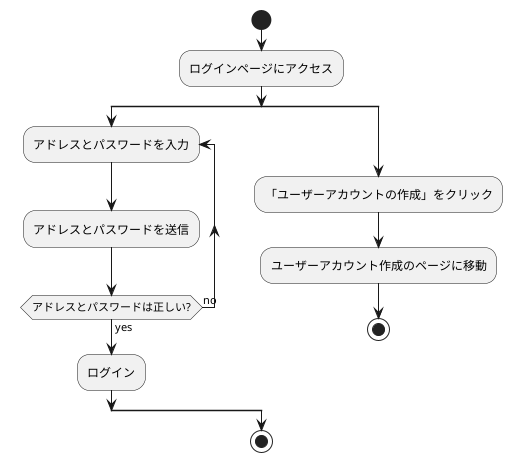 @startuml login_page
start
:ログインページにアクセス;
split
    repeat :アドレスとパスワードを入力;
    :アドレスとパスワードを送信;
    repeat while(アドレスとパスワードは正しい?)is(no)not(yes)
    :ログイン;
split again
    :「ユーザーアカウントの作成」をクリック;
    :ユーザーアカウント作成のページに移動;
    stop
endsplit

stop

@enduml